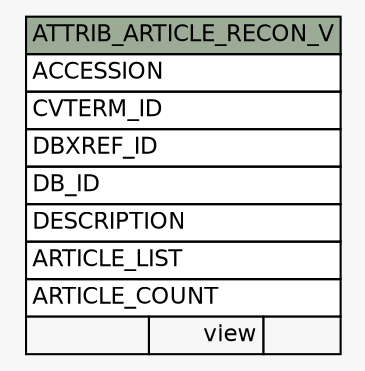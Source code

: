 // dot 2.38.0 on Windows 10 10.0
// SchemaSpy rev Unknown
digraph "ATTRIB_ARTICLE_RECON_V" {
  graph [
    rankdir="RL"
    bgcolor="#f7f7f7"
    nodesep="0.18"
    ranksep="0.46"
    fontname="Helvetica"
    fontsize="11"
  ];
  node [
    fontname="Helvetica"
    fontsize="11"
    shape="plaintext"
  ];
  edge [
    arrowsize="0.8"
  ];
  "ATTRIB_ARTICLE_RECON_V" [
    label=<
    <TABLE BORDER="0" CELLBORDER="1" CELLSPACING="0" BGCOLOR="#ffffff">
      <TR><TD COLSPAN="3" BGCOLOR="#9bab96" ALIGN="CENTER">ATTRIB_ARTICLE_RECON_V</TD></TR>
      <TR><TD PORT="ACCESSION" COLSPAN="3" ALIGN="LEFT">ACCESSION</TD></TR>
      <TR><TD PORT="CVTERM_ID" COLSPAN="3" ALIGN="LEFT">CVTERM_ID</TD></TR>
      <TR><TD PORT="DBXREF_ID" COLSPAN="3" ALIGN="LEFT">DBXREF_ID</TD></TR>
      <TR><TD PORT="DB_ID" COLSPAN="3" ALIGN="LEFT">DB_ID</TD></TR>
      <TR><TD PORT="DESCRIPTION" COLSPAN="3" ALIGN="LEFT">DESCRIPTION</TD></TR>
      <TR><TD PORT="ARTICLE_LIST" COLSPAN="3" ALIGN="LEFT">ARTICLE_LIST</TD></TR>
      <TR><TD PORT="ARTICLE_COUNT" COLSPAN="3" ALIGN="LEFT">ARTICLE_COUNT</TD></TR>
      <TR><TD ALIGN="LEFT" BGCOLOR="#f7f7f7">  </TD><TD ALIGN="RIGHT" BGCOLOR="#f7f7f7">view</TD><TD ALIGN="RIGHT" BGCOLOR="#f7f7f7">  </TD></TR>
    </TABLE>>
    URL="tables/ATTRIB_ARTICLE_RECON_V.html"
    tooltip="ATTRIB_ARTICLE_RECON_V"
  ];
}
